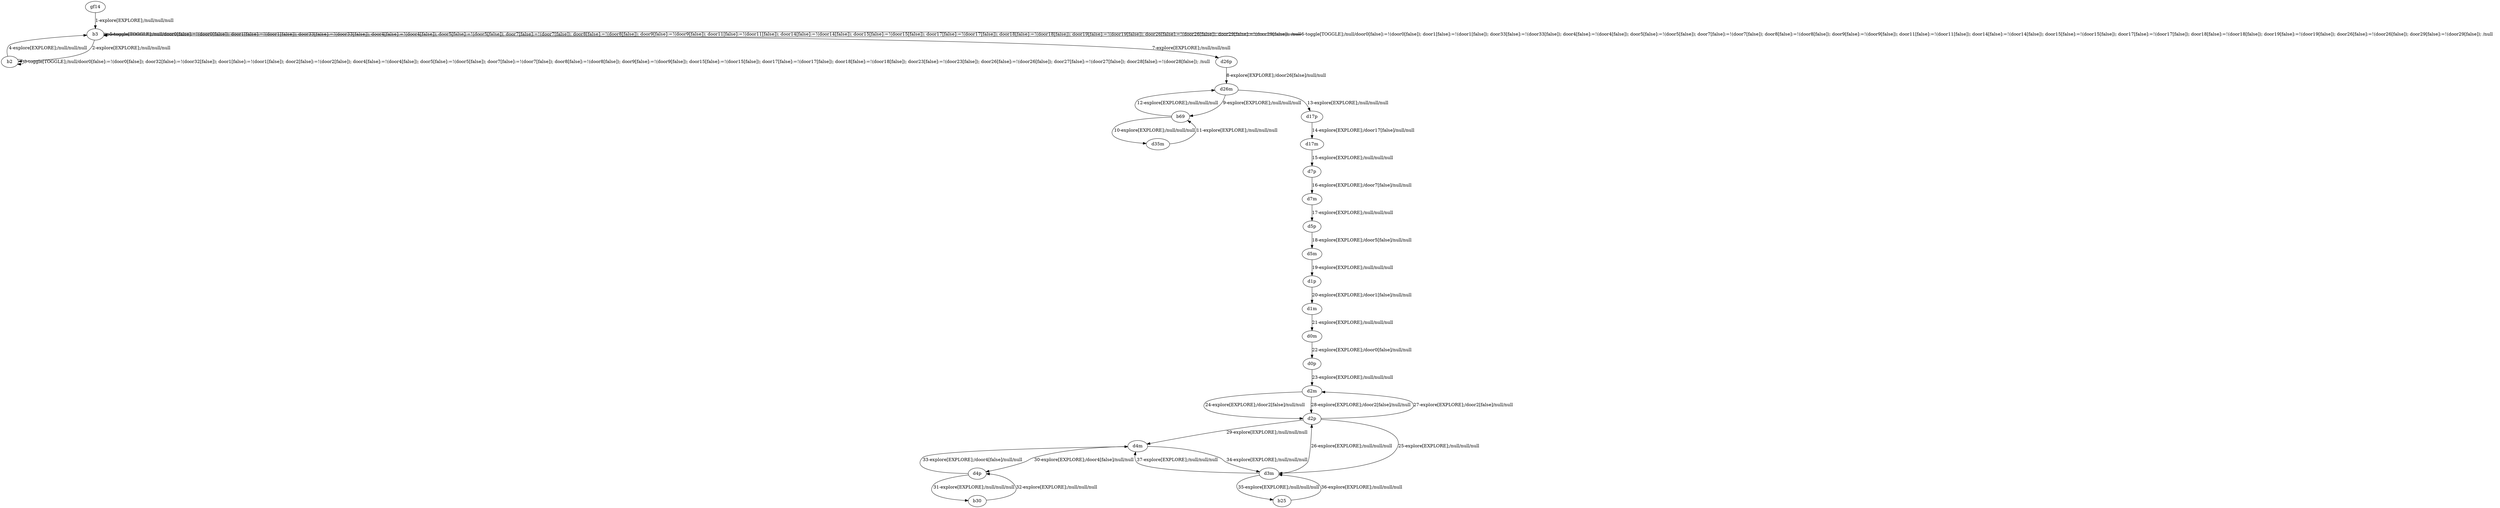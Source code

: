 # Total number of goals covered by this test: 1
# d3m --> d4m

digraph g {
"gf14" -> "b3" [label = "1-explore[EXPLORE];/null/null/null"];
"b3" -> "b2" [label = "2-explore[EXPLORE];/null/null/null"];
"b2" -> "b2" [label = "3-toggle[TOGGLE];/null/door0[false]:=!(door0[false]); door32[false]:=!(door32[false]); door1[false]:=!(door1[false]); door2[false]:=!(door2[false]); door4[false]:=!(door4[false]); door5[false]:=!(door5[false]); door7[false]:=!(door7[false]); door8[false]:=!(door8[false]); door9[false]:=!(door9[false]); door15[false]:=!(door15[false]); door17[false]:=!(door17[false]); door18[false]:=!(door18[false]); door23[false]:=!(door23[false]); door26[false]:=!(door26[false]); door27[false]:=!(door27[false]); door28[false]:=!(door28[false]); /null"];
"b2" -> "b3" [label = "4-explore[EXPLORE];/null/null/null"];
"b3" -> "b3" [label = "5-toggle[TOGGLE];/null/door0[false]:=!(door0[false]); door1[false]:=!(door1[false]); door33[false]:=!(door33[false]); door4[false]:=!(door4[false]); door5[false]:=!(door5[false]); door7[false]:=!(door7[false]); door8[false]:=!(door8[false]); door9[false]:=!(door9[false]); door11[false]:=!(door11[false]); door14[false]:=!(door14[false]); door15[false]:=!(door15[false]); door17[false]:=!(door17[false]); door18[false]:=!(door18[false]); door19[false]:=!(door19[false]); door26[false]:=!(door26[false]); door29[false]:=!(door29[false]); /null"];
"b3" -> "b3" [label = "6-toggle[TOGGLE];/null/door0[false]:=!(door0[false]); door1[false]:=!(door1[false]); door33[false]:=!(door33[false]); door4[false]:=!(door4[false]); door5[false]:=!(door5[false]); door7[false]:=!(door7[false]); door8[false]:=!(door8[false]); door9[false]:=!(door9[false]); door11[false]:=!(door11[false]); door14[false]:=!(door14[false]); door15[false]:=!(door15[false]); door17[false]:=!(door17[false]); door18[false]:=!(door18[false]); door19[false]:=!(door19[false]); door26[false]:=!(door26[false]); door29[false]:=!(door29[false]); /null"];
"b3" -> "d26p" [label = "7-explore[EXPLORE];/null/null/null"];
"d26p" -> "d26m" [label = "8-explore[EXPLORE];/door26[false]/null/null"];
"d26m" -> "b69" [label = "9-explore[EXPLORE];/null/null/null"];
"b69" -> "d35m" [label = "10-explore[EXPLORE];/null/null/null"];
"d35m" -> "b69" [label = "11-explore[EXPLORE];/null/null/null"];
"b69" -> "d26m" [label = "12-explore[EXPLORE];/null/null/null"];
"d26m" -> "d17p" [label = "13-explore[EXPLORE];/null/null/null"];
"d17p" -> "d17m" [label = "14-explore[EXPLORE];/door17[false]/null/null"];
"d17m" -> "d7p" [label = "15-explore[EXPLORE];/null/null/null"];
"d7p" -> "d7m" [label = "16-explore[EXPLORE];/door7[false]/null/null"];
"d7m" -> "d5p" [label = "17-explore[EXPLORE];/null/null/null"];
"d5p" -> "d5m" [label = "18-explore[EXPLORE];/door5[false]/null/null"];
"d5m" -> "d1p" [label = "19-explore[EXPLORE];/null/null/null"];
"d1p" -> "d1m" [label = "20-explore[EXPLORE];/door1[false]/null/null"];
"d1m" -> "d0m" [label = "21-explore[EXPLORE];/null/null/null"];
"d0m" -> "d0p" [label = "22-explore[EXPLORE];/door0[false]/null/null"];
"d0p" -> "d2m" [label = "23-explore[EXPLORE];/null/null/null"];
"d2m" -> "d2p" [label = "24-explore[EXPLORE];/door2[false]/null/null"];
"d2p" -> "d3m" [label = "25-explore[EXPLORE];/null/null/null"];
"d3m" -> "d2p" [label = "26-explore[EXPLORE];/null/null/null"];
"d2p" -> "d2m" [label = "27-explore[EXPLORE];/door2[false]/null/null"];
"d2m" -> "d2p" [label = "28-explore[EXPLORE];/door2[false]/null/null"];
"d2p" -> "d4m" [label = "29-explore[EXPLORE];/null/null/null"];
"d4m" -> "d4p" [label = "30-explore[EXPLORE];/door4[false]/null/null"];
"d4p" -> "b30" [label = "31-explore[EXPLORE];/null/null/null"];
"b30" -> "d4p" [label = "32-explore[EXPLORE];/null/null/null"];
"d4p" -> "d4m" [label = "33-explore[EXPLORE];/door4[false]/null/null"];
"d4m" -> "d3m" [label = "34-explore[EXPLORE];/null/null/null"];
"d3m" -> "b25" [label = "35-explore[EXPLORE];/null/null/null"];
"b25" -> "d3m" [label = "36-explore[EXPLORE];/null/null/null"];
"d3m" -> "d4m" [label = "37-explore[EXPLORE];/null/null/null"];
}